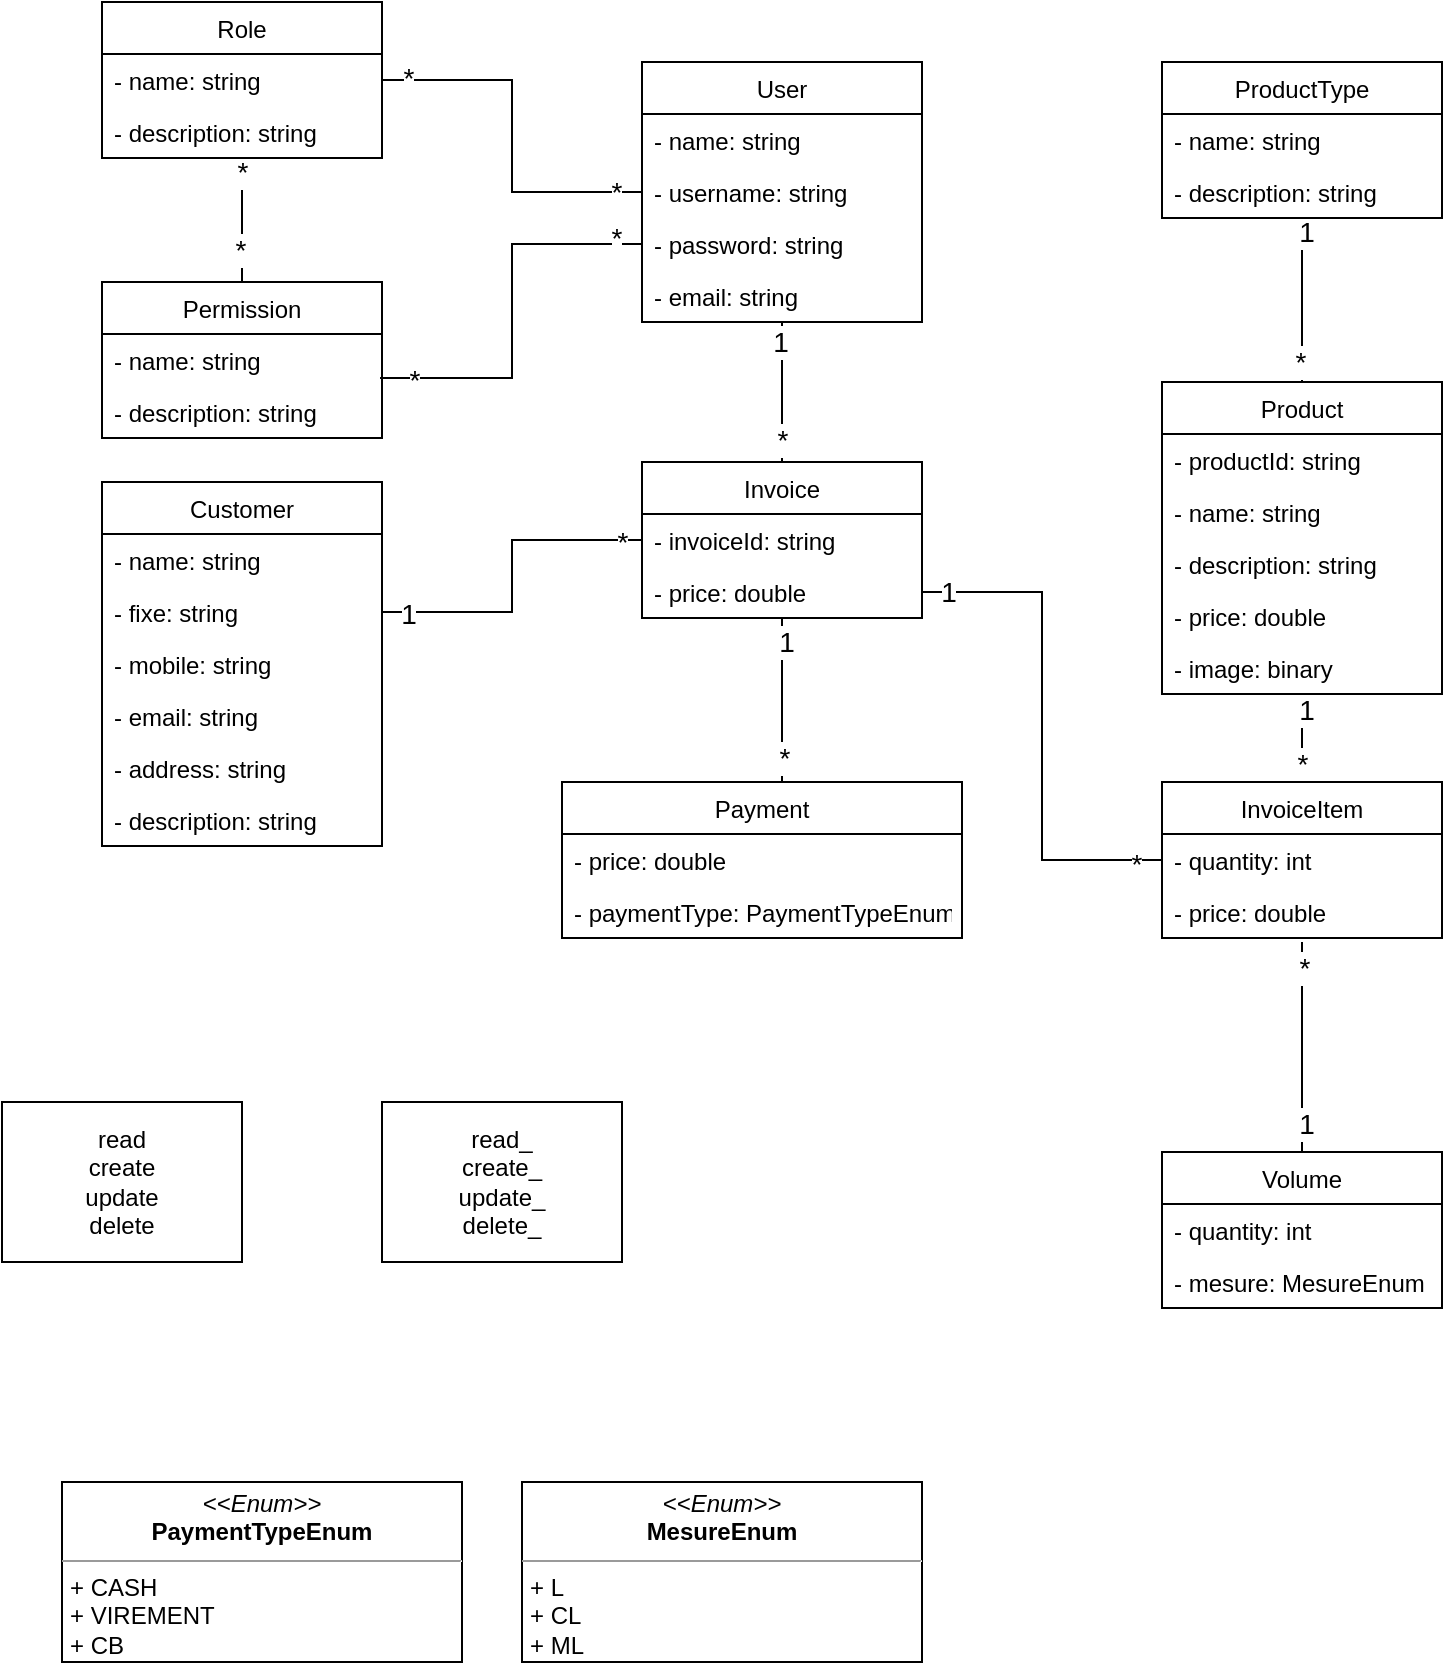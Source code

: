 <mxfile version="15.5.4" type="embed"><diagram id="qxNSoSG71GYbSTTbPRva" name="Page-1"><mxGraphModel dx="740" dy="537" grid="1" gridSize="10" guides="1" tooltips="1" connect="1" arrows="1" fold="1" page="1" pageScale="1" pageWidth="827" pageHeight="1169" math="0" shadow="0"><root><mxCell id="0"/><mxCell id="1" parent="0"/><mxCell id="Ek9n73prsNn7vPPhgxyE-56" style="edgeStyle=orthogonalEdgeStyle;rounded=0;orthogonalLoop=1;jettySize=auto;html=1;entryX=0.5;entryY=0;entryDx=0;entryDy=0;fontSize=14;endArrow=none;endFill=0;" parent="1" source="Ek9n73prsNn7vPPhgxyE-5" target="Ek9n73prsNn7vPPhgxyE-35" edge="1"><mxGeometry relative="1" as="geometry"/></mxCell><mxCell id="Ek9n73prsNn7vPPhgxyE-57" value="*" style="edgeLabel;html=1;align=center;verticalAlign=middle;resizable=0;points=[];fontSize=14;" parent="Ek9n73prsNn7vPPhgxyE-56" vertex="1" connectable="0"><mxGeometry x="0.686" relative="1" as="geometry"><mxPoint as="offset"/></mxGeometry></mxCell><mxCell id="Ek9n73prsNn7vPPhgxyE-58" value="1" style="edgeLabel;html=1;align=center;verticalAlign=middle;resizable=0;points=[];fontSize=14;" parent="Ek9n73prsNn7vPPhgxyE-56" vertex="1" connectable="0"><mxGeometry x="-0.714" y="-1" relative="1" as="geometry"><mxPoint as="offset"/></mxGeometry></mxCell><mxCell id="Ek9n73prsNn7vPPhgxyE-5" value="User" style="swimlane;fontStyle=0;childLayout=stackLayout;horizontal=1;startSize=26;fillColor=none;horizontalStack=0;resizeParent=1;resizeParentMax=0;resizeLast=0;collapsible=1;marginBottom=0;" parent="1" vertex="1"><mxGeometry x="330" y="40" width="140" height="130" as="geometry"/></mxCell><mxCell id="Ek9n73prsNn7vPPhgxyE-11" value="- name: string" style="text;strokeColor=none;fillColor=none;align=left;verticalAlign=top;spacingLeft=4;spacingRight=4;overflow=hidden;rotatable=0;points=[[0,0.5],[1,0.5]];portConstraint=eastwest;" parent="Ek9n73prsNn7vPPhgxyE-5" vertex="1"><mxGeometry y="26" width="140" height="26" as="geometry"/></mxCell><mxCell id="Ek9n73prsNn7vPPhgxyE-6" value="- username: string" style="text;strokeColor=none;fillColor=none;align=left;verticalAlign=top;spacingLeft=4;spacingRight=4;overflow=hidden;rotatable=0;points=[[0,0.5],[1,0.5]];portConstraint=eastwest;" parent="Ek9n73prsNn7vPPhgxyE-5" vertex="1"><mxGeometry y="52" width="140" height="26" as="geometry"/></mxCell><mxCell id="Ek9n73prsNn7vPPhgxyE-7" value="- password: string" style="text;strokeColor=none;fillColor=none;align=left;verticalAlign=top;spacingLeft=4;spacingRight=4;overflow=hidden;rotatable=0;points=[[0,0.5],[1,0.5]];portConstraint=eastwest;" parent="Ek9n73prsNn7vPPhgxyE-5" vertex="1"><mxGeometry y="78" width="140" height="26" as="geometry"/></mxCell><mxCell id="Ek9n73prsNn7vPPhgxyE-8" value="- email: string" style="text;strokeColor=none;fillColor=none;align=left;verticalAlign=top;spacingLeft=4;spacingRight=4;overflow=hidden;rotatable=0;points=[[0,0.5],[1,0.5]];portConstraint=eastwest;" parent="Ek9n73prsNn7vPPhgxyE-5" vertex="1"><mxGeometry y="104" width="140" height="26" as="geometry"/></mxCell><mxCell id="4" style="edgeStyle=orthogonalEdgeStyle;rounded=0;orthogonalLoop=1;jettySize=auto;html=1;endArrow=none;endFill=0;" parent="1" source="Ek9n73prsNn7vPPhgxyE-12" target="Ek9n73prsNn7vPPhgxyE-17" edge="1"><mxGeometry relative="1" as="geometry"/></mxCell><mxCell id="5" value="&lt;font style=&quot;font-size: 14px&quot;&gt;*&lt;/font&gt;" style="edgeLabel;html=1;align=center;verticalAlign=middle;resizable=0;points=[];" parent="4" vertex="1" connectable="0"><mxGeometry x="-0.774" relative="1" as="geometry"><mxPoint as="offset"/></mxGeometry></mxCell><mxCell id="6" value="*" style="edgeLabel;html=1;align=center;verticalAlign=middle;resizable=0;points=[];fontSize=14;" parent="4" vertex="1" connectable="0"><mxGeometry x="0.484" y="-1" relative="1" as="geometry"><mxPoint as="offset"/></mxGeometry></mxCell><mxCell id="Ek9n73prsNn7vPPhgxyE-12" value="Role" style="swimlane;fontStyle=0;childLayout=stackLayout;horizontal=1;startSize=26;fillColor=none;horizontalStack=0;resizeParent=1;resizeParentMax=0;resizeLast=0;collapsible=1;marginBottom=0;" parent="1" vertex="1"><mxGeometry x="60" y="10" width="140" height="78" as="geometry"/></mxCell><mxCell id="Ek9n73prsNn7vPPhgxyE-13" value="- name: string" style="text;strokeColor=none;fillColor=none;align=left;verticalAlign=top;spacingLeft=4;spacingRight=4;overflow=hidden;rotatable=0;points=[[0,0.5],[1,0.5]];portConstraint=eastwest;" parent="Ek9n73prsNn7vPPhgxyE-12" vertex="1"><mxGeometry y="26" width="140" height="26" as="geometry"/></mxCell><mxCell id="Ek9n73prsNn7vPPhgxyE-14" value="- description: string" style="text;strokeColor=none;fillColor=none;align=left;verticalAlign=top;spacingLeft=4;spacingRight=4;overflow=hidden;rotatable=0;points=[[0,0.5],[1,0.5]];portConstraint=eastwest;" parent="Ek9n73prsNn7vPPhgxyE-12" vertex="1"><mxGeometry y="52" width="140" height="26" as="geometry"/></mxCell><mxCell id="Ek9n73prsNn7vPPhgxyE-17" value="Permission" style="swimlane;fontStyle=0;childLayout=stackLayout;horizontal=1;startSize=26;fillColor=none;horizontalStack=0;resizeParent=1;resizeParentMax=0;resizeLast=0;collapsible=1;marginBottom=0;" parent="1" vertex="1"><mxGeometry x="60" y="150" width="140" height="78" as="geometry"/></mxCell><mxCell id="Ek9n73prsNn7vPPhgxyE-18" value="- name: string" style="text;strokeColor=none;fillColor=none;align=left;verticalAlign=top;spacingLeft=4;spacingRight=4;overflow=hidden;rotatable=0;points=[[0,0.5],[1,0.5]];portConstraint=eastwest;" parent="Ek9n73prsNn7vPPhgxyE-17" vertex="1"><mxGeometry y="26" width="140" height="26" as="geometry"/></mxCell><mxCell id="Ek9n73prsNn7vPPhgxyE-19" value="- description: string" style="text;strokeColor=none;fillColor=none;align=left;verticalAlign=top;spacingLeft=4;spacingRight=4;overflow=hidden;rotatable=0;points=[[0,0.5],[1,0.5]];portConstraint=eastwest;" parent="Ek9n73prsNn7vPPhgxyE-17" vertex="1"><mxGeometry y="52" width="140" height="26" as="geometry"/></mxCell><mxCell id="Ek9n73prsNn7vPPhgxyE-65" style="edgeStyle=orthogonalEdgeStyle;rounded=0;orthogonalLoop=1;jettySize=auto;html=1;fontSize=14;endArrow=none;endFill=0;" parent="1" source="Ek9n73prsNn7vPPhgxyE-20" target="Ek9n73prsNn7vPPhgxyE-30" edge="1"><mxGeometry relative="1" as="geometry"/></mxCell><mxCell id="Ek9n73prsNn7vPPhgxyE-66" value="*" style="edgeLabel;html=1;align=center;verticalAlign=middle;resizable=0;points=[];fontSize=14;" parent="Ek9n73prsNn7vPPhgxyE-65" vertex="1" connectable="0"><mxGeometry x="0.6" relative="1" as="geometry"><mxPoint as="offset"/></mxGeometry></mxCell><mxCell id="Ek9n73prsNn7vPPhgxyE-67" value="1" style="edgeLabel;html=1;align=center;verticalAlign=middle;resizable=0;points=[];fontSize=14;" parent="Ek9n73prsNn7vPPhgxyE-65" vertex="1" connectable="0"><mxGeometry x="-0.629" y="2" relative="1" as="geometry"><mxPoint as="offset"/></mxGeometry></mxCell><mxCell id="Ek9n73prsNn7vPPhgxyE-20" value="Product" style="swimlane;fontStyle=0;childLayout=stackLayout;horizontal=1;startSize=26;fillColor=none;horizontalStack=0;resizeParent=1;resizeParentMax=0;resizeLast=0;collapsible=1;marginBottom=0;" parent="1" vertex="1"><mxGeometry x="590" y="200" width="140" height="156" as="geometry"/></mxCell><mxCell id="2" value="- productId: string" style="text;strokeColor=none;fillColor=none;align=left;verticalAlign=top;spacingLeft=4;spacingRight=4;overflow=hidden;rotatable=0;points=[[0,0.5],[1,0.5]];portConstraint=eastwest;" parent="Ek9n73prsNn7vPPhgxyE-20" vertex="1"><mxGeometry y="26" width="140" height="26" as="geometry"/></mxCell><mxCell id="Ek9n73prsNn7vPPhgxyE-21" value="- name: string" style="text;strokeColor=none;fillColor=none;align=left;verticalAlign=top;spacingLeft=4;spacingRight=4;overflow=hidden;rotatable=0;points=[[0,0.5],[1,0.5]];portConstraint=eastwest;" parent="Ek9n73prsNn7vPPhgxyE-20" vertex="1"><mxGeometry y="52" width="140" height="26" as="geometry"/></mxCell><mxCell id="Ek9n73prsNn7vPPhgxyE-22" value="- description: string" style="text;strokeColor=none;fillColor=none;align=left;verticalAlign=top;spacingLeft=4;spacingRight=4;overflow=hidden;rotatable=0;points=[[0,0.5],[1,0.5]];portConstraint=eastwest;" parent="Ek9n73prsNn7vPPhgxyE-20" vertex="1"><mxGeometry y="78" width="140" height="26" as="geometry"/></mxCell><mxCell id="Ek9n73prsNn7vPPhgxyE-23" value="- price: double" style="text;strokeColor=none;fillColor=none;align=left;verticalAlign=top;spacingLeft=4;spacingRight=4;overflow=hidden;rotatable=0;points=[[0,0.5],[1,0.5]];portConstraint=eastwest;" parent="Ek9n73prsNn7vPPhgxyE-20" vertex="1"><mxGeometry y="104" width="140" height="26" as="geometry"/></mxCell><mxCell id="Ek9n73prsNn7vPPhgxyE-24" value="- image: binary" style="text;strokeColor=none;fillColor=none;align=left;verticalAlign=top;spacingLeft=4;spacingRight=4;overflow=hidden;rotatable=0;points=[[0,0.5],[1,0.5]];portConstraint=eastwest;" parent="Ek9n73prsNn7vPPhgxyE-20" vertex="1"><mxGeometry y="130" width="140" height="26" as="geometry"/></mxCell><mxCell id="Ek9n73prsNn7vPPhgxyE-71" style="edgeStyle=orthogonalEdgeStyle;rounded=0;orthogonalLoop=1;jettySize=auto;html=1;entryX=0.5;entryY=0;entryDx=0;entryDy=0;fontSize=14;endArrow=none;endFill=0;" parent="1" source="Ek9n73prsNn7vPPhgxyE-25" target="Ek9n73prsNn7vPPhgxyE-20" edge="1"><mxGeometry relative="1" as="geometry"/></mxCell><mxCell id="Ek9n73prsNn7vPPhgxyE-72" value="1" style="edgeLabel;html=1;align=center;verticalAlign=middle;resizable=0;points=[];fontSize=14;" parent="Ek9n73prsNn7vPPhgxyE-71" vertex="1" connectable="0"><mxGeometry x="-0.829" y="2" relative="1" as="geometry"><mxPoint as="offset"/></mxGeometry></mxCell><mxCell id="Ek9n73prsNn7vPPhgxyE-73" value="*" style="edgeLabel;html=1;align=center;verticalAlign=middle;resizable=0;points=[];fontSize=14;" parent="Ek9n73prsNn7vPPhgxyE-71" vertex="1" connectable="0"><mxGeometry x="0.756" y="3" relative="1" as="geometry"><mxPoint x="-4" as="offset"/></mxGeometry></mxCell><mxCell id="Ek9n73prsNn7vPPhgxyE-25" value="ProductType" style="swimlane;fontStyle=0;childLayout=stackLayout;horizontal=1;startSize=26;fillColor=none;horizontalStack=0;resizeParent=1;resizeParentMax=0;resizeLast=0;collapsible=1;marginBottom=0;" parent="1" vertex="1"><mxGeometry x="590" y="40" width="140" height="78" as="geometry"/></mxCell><mxCell id="Ek9n73prsNn7vPPhgxyE-26" value="- name: string" style="text;strokeColor=none;fillColor=none;align=left;verticalAlign=top;spacingLeft=4;spacingRight=4;overflow=hidden;rotatable=0;points=[[0,0.5],[1,0.5]];portConstraint=eastwest;" parent="Ek9n73prsNn7vPPhgxyE-25" vertex="1"><mxGeometry y="26" width="140" height="26" as="geometry"/></mxCell><mxCell id="Ek9n73prsNn7vPPhgxyE-27" value="- description: string" style="text;strokeColor=none;fillColor=none;align=left;verticalAlign=top;spacingLeft=4;spacingRight=4;overflow=hidden;rotatable=0;points=[[0,0.5],[1,0.5]];portConstraint=eastwest;" parent="Ek9n73prsNn7vPPhgxyE-25" vertex="1"><mxGeometry y="52" width="140" height="26" as="geometry"/></mxCell><mxCell id="Ek9n73prsNn7vPPhgxyE-30" value="InvoiceItem" style="swimlane;fontStyle=0;childLayout=stackLayout;horizontal=1;startSize=26;fillColor=none;horizontalStack=0;resizeParent=1;resizeParentMax=0;resizeLast=0;collapsible=1;marginBottom=0;" parent="1" vertex="1"><mxGeometry x="590" y="400" width="140" height="78" as="geometry"/></mxCell><mxCell id="Ek9n73prsNn7vPPhgxyE-31" value="- quantity: int" style="text;strokeColor=none;fillColor=none;align=left;verticalAlign=top;spacingLeft=4;spacingRight=4;overflow=hidden;rotatable=0;points=[[0,0.5],[1,0.5]];portConstraint=eastwest;" parent="Ek9n73prsNn7vPPhgxyE-30" vertex="1"><mxGeometry y="26" width="140" height="26" as="geometry"/></mxCell><mxCell id="Ek9n73prsNn7vPPhgxyE-33" value="- price: double" style="text;strokeColor=none;fillColor=none;align=left;verticalAlign=top;spacingLeft=4;spacingRight=4;overflow=hidden;rotatable=0;points=[[0,0.5],[1,0.5]];portConstraint=eastwest;" parent="Ek9n73prsNn7vPPhgxyE-30" vertex="1"><mxGeometry y="52" width="140" height="26" as="geometry"/></mxCell><mxCell id="Ek9n73prsNn7vPPhgxyE-68" style="edgeStyle=orthogonalEdgeStyle;rounded=0;orthogonalLoop=1;jettySize=auto;html=1;entryX=0.55;entryY=0;entryDx=0;entryDy=0;entryPerimeter=0;fontSize=14;endArrow=none;endFill=0;" parent="1" source="Ek9n73prsNn7vPPhgxyE-35" target="Ek9n73prsNn7vPPhgxyE-38" edge="1"><mxGeometry relative="1" as="geometry"/></mxCell><mxCell id="Ek9n73prsNn7vPPhgxyE-69" value="1" style="edgeLabel;html=1;align=center;verticalAlign=middle;resizable=0;points=[];fontSize=14;" parent="Ek9n73prsNn7vPPhgxyE-68" vertex="1" connectable="0"><mxGeometry x="-0.707" y="2" relative="1" as="geometry"><mxPoint as="offset"/></mxGeometry></mxCell><mxCell id="Ek9n73prsNn7vPPhgxyE-70" value="*" style="edgeLabel;html=1;align=center;verticalAlign=middle;resizable=0;points=[];fontSize=14;" parent="Ek9n73prsNn7vPPhgxyE-68" vertex="1" connectable="0"><mxGeometry x="0.707" y="1" relative="1" as="geometry"><mxPoint as="offset"/></mxGeometry></mxCell><mxCell id="Ek9n73prsNn7vPPhgxyE-35" value="Invoice" style="swimlane;fontStyle=0;childLayout=stackLayout;horizontal=1;startSize=26;fillColor=none;horizontalStack=0;resizeParent=1;resizeParentMax=0;resizeLast=0;collapsible=1;marginBottom=0;" parent="1" vertex="1"><mxGeometry x="330" y="240" width="140" height="78" as="geometry"/></mxCell><mxCell id="Ek9n73prsNn7vPPhgxyE-45" value="- invoiceId: string" style="text;strokeColor=none;fillColor=none;align=left;verticalAlign=top;spacingLeft=4;spacingRight=4;overflow=hidden;rotatable=0;points=[[0,0.5],[1,0.5]];portConstraint=eastwest;" parent="Ek9n73prsNn7vPPhgxyE-35" vertex="1"><mxGeometry y="26" width="140" height="26" as="geometry"/></mxCell><mxCell id="Ek9n73prsNn7vPPhgxyE-37" value="- price: double" style="text;strokeColor=none;fillColor=none;align=left;verticalAlign=top;spacingLeft=4;spacingRight=4;overflow=hidden;rotatable=0;points=[[0,0.5],[1,0.5]];portConstraint=eastwest;" parent="Ek9n73prsNn7vPPhgxyE-35" vertex="1"><mxGeometry y="52" width="140" height="26" as="geometry"/></mxCell><mxCell id="Ek9n73prsNn7vPPhgxyE-38" value="Payment" style="swimlane;fontStyle=0;childLayout=stackLayout;horizontal=1;startSize=26;fillColor=none;horizontalStack=0;resizeParent=1;resizeParentMax=0;resizeLast=0;collapsible=1;marginBottom=0;" parent="1" vertex="1"><mxGeometry x="290" y="400" width="200" height="78" as="geometry"/></mxCell><mxCell id="Ek9n73prsNn7vPPhgxyE-39" value="- price: double" style="text;strokeColor=none;fillColor=none;align=left;verticalAlign=top;spacingLeft=4;spacingRight=4;overflow=hidden;rotatable=0;points=[[0,0.5],[1,0.5]];portConstraint=eastwest;" parent="Ek9n73prsNn7vPPhgxyE-38" vertex="1"><mxGeometry y="26" width="200" height="26" as="geometry"/></mxCell><mxCell id="Ek9n73prsNn7vPPhgxyE-40" value="- paymentType: PaymentTypeEnum" style="text;strokeColor=none;fillColor=none;align=left;verticalAlign=top;spacingLeft=4;spacingRight=4;overflow=hidden;rotatable=0;points=[[0,0.5],[1,0.5]];portConstraint=eastwest;" parent="Ek9n73prsNn7vPPhgxyE-38" vertex="1"><mxGeometry y="52" width="200" height="26" as="geometry"/></mxCell><mxCell id="Ek9n73prsNn7vPPhgxyE-41" value="&lt;p style=&quot;margin: 0px ; margin-top: 4px ; text-align: center&quot;&gt;&lt;i&gt;&amp;lt;&amp;lt;Enum&amp;gt;&amp;gt;&lt;/i&gt;&lt;br&gt;&lt;b&gt;MesureEnum&lt;/b&gt;&lt;/p&gt;&lt;hr size=&quot;1&quot;&gt;&lt;p style=&quot;margin: 0px ; margin-left: 4px&quot;&gt;+ L&lt;br&gt;+ CL&lt;/p&gt;&lt;p style=&quot;margin: 0px ; margin-left: 4px&quot;&gt;+ ML&lt;/p&gt;&lt;hr size=&quot;1&quot;&gt;&lt;p style=&quot;margin: 0px ; margin-left: 4px&quot;&gt;&lt;br&gt;&lt;/p&gt;" style="verticalAlign=top;align=left;overflow=fill;fontSize=12;fontFamily=Helvetica;html=1;" parent="1" vertex="1"><mxGeometry x="270" y="750" width="200" height="90" as="geometry"/></mxCell><mxCell id="Ek9n73prsNn7vPPhgxyE-42" value="Customer" style="swimlane;fontStyle=0;childLayout=stackLayout;horizontal=1;startSize=26;fillColor=none;horizontalStack=0;resizeParent=1;resizeParentMax=0;resizeLast=0;collapsible=1;marginBottom=0;" parent="1" vertex="1"><mxGeometry x="60" y="250" width="140" height="182" as="geometry"/></mxCell><mxCell id="Ek9n73prsNn7vPPhgxyE-43" value="- name: string" style="text;strokeColor=none;fillColor=none;align=left;verticalAlign=top;spacingLeft=4;spacingRight=4;overflow=hidden;rotatable=0;points=[[0,0.5],[1,0.5]];portConstraint=eastwest;" parent="Ek9n73prsNn7vPPhgxyE-42" vertex="1"><mxGeometry y="26" width="140" height="26" as="geometry"/></mxCell><mxCell id="Ek9n73prsNn7vPPhgxyE-46" value="- fixe: string" style="text;strokeColor=none;fillColor=none;align=left;verticalAlign=top;spacingLeft=4;spacingRight=4;overflow=hidden;rotatable=0;points=[[0,0.5],[1,0.5]];portConstraint=eastwest;" parent="Ek9n73prsNn7vPPhgxyE-42" vertex="1"><mxGeometry y="52" width="140" height="26" as="geometry"/></mxCell><mxCell id="Ek9n73prsNn7vPPhgxyE-47" value="- mobile: string" style="text;strokeColor=none;fillColor=none;align=left;verticalAlign=top;spacingLeft=4;spacingRight=4;overflow=hidden;rotatable=0;points=[[0,0.5],[1,0.5]];portConstraint=eastwest;" parent="Ek9n73prsNn7vPPhgxyE-42" vertex="1"><mxGeometry y="78" width="140" height="26" as="geometry"/></mxCell><mxCell id="Ek9n73prsNn7vPPhgxyE-48" value="- email: string" style="text;strokeColor=none;fillColor=none;align=left;verticalAlign=top;spacingLeft=4;spacingRight=4;overflow=hidden;rotatable=0;points=[[0,0.5],[1,0.5]];portConstraint=eastwest;" parent="Ek9n73prsNn7vPPhgxyE-42" vertex="1"><mxGeometry y="104" width="140" height="26" as="geometry"/></mxCell><mxCell id="3" value="- address: string" style="text;strokeColor=none;fillColor=none;align=left;verticalAlign=top;spacingLeft=4;spacingRight=4;overflow=hidden;rotatable=0;points=[[0,0.5],[1,0.5]];portConstraint=eastwest;" parent="Ek9n73prsNn7vPPhgxyE-42" vertex="1"><mxGeometry y="130" width="140" height="26" as="geometry"/></mxCell><mxCell id="Ek9n73prsNn7vPPhgxyE-44" value="- description: string" style="text;strokeColor=none;fillColor=none;align=left;verticalAlign=top;spacingLeft=4;spacingRight=4;overflow=hidden;rotatable=0;points=[[0,0.5],[1,0.5]];portConstraint=eastwest;" parent="Ek9n73prsNn7vPPhgxyE-42" vertex="1"><mxGeometry y="156" width="140" height="26" as="geometry"/></mxCell><mxCell id="Ek9n73prsNn7vPPhgxyE-49" style="edgeStyle=orthogonalEdgeStyle;rounded=0;orthogonalLoop=1;jettySize=auto;html=1;endArrow=none;endFill=0;" parent="1" source="Ek9n73prsNn7vPPhgxyE-6" target="Ek9n73prsNn7vPPhgxyE-13" edge="1"><mxGeometry relative="1" as="geometry"/></mxCell><mxCell id="Ek9n73prsNn7vPPhgxyE-50" value="&lt;font style=&quot;font-size: 14px&quot;&gt;*&lt;/font&gt;" style="edgeLabel;html=1;align=center;verticalAlign=middle;resizable=0;points=[];" parent="Ek9n73prsNn7vPPhgxyE-49" vertex="1" connectable="0"><mxGeometry x="0.859" y="-1" relative="1" as="geometry"><mxPoint as="offset"/></mxGeometry></mxCell><mxCell id="Ek9n73prsNn7vPPhgxyE-55" value="*" style="edgeLabel;html=1;align=center;verticalAlign=middle;resizable=0;points=[];fontSize=14;" parent="Ek9n73prsNn7vPPhgxyE-49" vertex="1" connectable="0"><mxGeometry x="-0.859" relative="1" as="geometry"><mxPoint as="offset"/></mxGeometry></mxCell><mxCell id="Ek9n73prsNn7vPPhgxyE-52" style="edgeStyle=orthogonalEdgeStyle;rounded=0;orthogonalLoop=1;jettySize=auto;html=1;entryX=0.993;entryY=0.846;entryDx=0;entryDy=0;entryPerimeter=0;endArrow=none;endFill=0;" parent="1" source="Ek9n73prsNn7vPPhgxyE-7" target="Ek9n73prsNn7vPPhgxyE-18" edge="1"><mxGeometry relative="1" as="geometry"/></mxCell><mxCell id="Ek9n73prsNn7vPPhgxyE-53" value="&lt;font style=&quot;font-size: 14px;&quot;&gt;*&lt;/font&gt;" style="edgeLabel;html=1;align=center;verticalAlign=middle;resizable=0;points=[];" parent="Ek9n73prsNn7vPPhgxyE-52" vertex="1" connectable="0"><mxGeometry x="0.829" y="1" relative="1" as="geometry"><mxPoint as="offset"/></mxGeometry></mxCell><mxCell id="Ek9n73prsNn7vPPhgxyE-54" value="*" style="edgeLabel;html=1;align=center;verticalAlign=middle;resizable=0;points=[];fontSize=14;" parent="Ek9n73prsNn7vPPhgxyE-52" vertex="1" connectable="0"><mxGeometry x="-0.869" y="-3" relative="1" as="geometry"><mxPoint as="offset"/></mxGeometry></mxCell><mxCell id="Ek9n73prsNn7vPPhgxyE-59" style="edgeStyle=orthogonalEdgeStyle;rounded=0;orthogonalLoop=1;jettySize=auto;html=1;fontSize=14;endArrow=none;endFill=0;" parent="1" source="Ek9n73prsNn7vPPhgxyE-46" target="Ek9n73prsNn7vPPhgxyE-45" edge="1"><mxGeometry relative="1" as="geometry"/></mxCell><mxCell id="Ek9n73prsNn7vPPhgxyE-60" value="1" style="edgeLabel;html=1;align=center;verticalAlign=middle;resizable=0;points=[];fontSize=14;" parent="Ek9n73prsNn7vPPhgxyE-59" vertex="1" connectable="0"><mxGeometry x="-0.843" y="-1" relative="1" as="geometry"><mxPoint as="offset"/></mxGeometry></mxCell><mxCell id="Ek9n73prsNn7vPPhgxyE-61" value="*" style="edgeLabel;html=1;align=center;verticalAlign=middle;resizable=0;points=[];fontSize=14;" parent="Ek9n73prsNn7vPPhgxyE-59" vertex="1" connectable="0"><mxGeometry x="0.879" y="-1" relative="1" as="geometry"><mxPoint as="offset"/></mxGeometry></mxCell><mxCell id="Ek9n73prsNn7vPPhgxyE-62" style="edgeStyle=orthogonalEdgeStyle;rounded=0;orthogonalLoop=1;jettySize=auto;html=1;entryX=0;entryY=0.5;entryDx=0;entryDy=0;fontSize=14;endArrow=none;endFill=0;" parent="1" source="Ek9n73prsNn7vPPhgxyE-37" target="Ek9n73prsNn7vPPhgxyE-31" edge="1"><mxGeometry relative="1" as="geometry"/></mxCell><mxCell id="Ek9n73prsNn7vPPhgxyE-63" value="1" style="edgeLabel;html=1;align=center;verticalAlign=middle;resizable=0;points=[];fontSize=14;" parent="Ek9n73prsNn7vPPhgxyE-62" vertex="1" connectable="0"><mxGeometry x="-0.898" relative="1" as="geometry"><mxPoint as="offset"/></mxGeometry></mxCell><mxCell id="Ek9n73prsNn7vPPhgxyE-64" value="*" style="edgeLabel;html=1;align=center;verticalAlign=middle;resizable=0;points=[];fontSize=14;" parent="Ek9n73prsNn7vPPhgxyE-62" vertex="1" connectable="0"><mxGeometry x="0.898" y="-2" relative="1" as="geometry"><mxPoint as="offset"/></mxGeometry></mxCell><mxCell id="7" value="read&lt;br&gt;create&lt;br&gt;update&lt;br&gt;delete" style="rounded=0;whiteSpace=wrap;html=1;" parent="1" vertex="1"><mxGeometry x="10" y="560" width="120" height="80" as="geometry"/></mxCell><mxCell id="8" value="read_&lt;br&gt;create_&lt;br&gt;update_&lt;br&gt;delete_" style="rounded=0;whiteSpace=wrap;html=1;" parent="1" vertex="1"><mxGeometry x="200" y="560" width="120" height="80" as="geometry"/></mxCell><mxCell id="12" style="edgeStyle=orthogonalEdgeStyle;rounded=0;orthogonalLoop=1;jettySize=auto;html=1;endArrow=none;endFill=0;" edge="1" parent="1" source="9"><mxGeometry relative="1" as="geometry"><mxPoint x="660" y="480" as="targetPoint"/></mxGeometry></mxCell><mxCell id="13" value="&lt;font style=&quot;font-size: 14px&quot;&gt;*&lt;/font&gt;" style="edgeLabel;html=1;align=center;verticalAlign=middle;resizable=0;points=[];" vertex="1" connectable="0" parent="12"><mxGeometry x="0.752" y="-1" relative="1" as="geometry"><mxPoint as="offset"/></mxGeometry></mxCell><mxCell id="14" value="1" style="edgeLabel;html=1;align=center;verticalAlign=middle;resizable=0;points=[];fontSize=14;" vertex="1" connectable="0" parent="12"><mxGeometry x="-0.733" y="-2" relative="1" as="geometry"><mxPoint as="offset"/></mxGeometry></mxCell><mxCell id="9" value="Volume" style="swimlane;fontStyle=0;childLayout=stackLayout;horizontal=1;startSize=26;fillColor=none;horizontalStack=0;resizeParent=1;resizeParentMax=0;resizeLast=0;collapsible=1;marginBottom=0;" vertex="1" parent="1"><mxGeometry x="590" y="585" width="140" height="78" as="geometry"/></mxCell><mxCell id="10" value="- quantity: int" style="text;strokeColor=none;fillColor=none;align=left;verticalAlign=top;spacingLeft=4;spacingRight=4;overflow=hidden;rotatable=0;points=[[0,0.5],[1,0.5]];portConstraint=eastwest;" vertex="1" parent="9"><mxGeometry y="26" width="140" height="26" as="geometry"/></mxCell><mxCell id="11" value="- mesure: MesureEnum" style="text;strokeColor=none;fillColor=none;align=left;verticalAlign=top;spacingLeft=4;spacingRight=4;overflow=hidden;rotatable=0;points=[[0,0.5],[1,0.5]];portConstraint=eastwest;" vertex="1" parent="9"><mxGeometry y="52" width="140" height="26" as="geometry"/></mxCell><mxCell id="15" value="&lt;p style=&quot;margin: 0px ; margin-top: 4px ; text-align: center&quot;&gt;&lt;i&gt;&amp;lt;&amp;lt;Enum&amp;gt;&amp;gt;&lt;/i&gt;&lt;br&gt;&lt;b&gt;PaymentTypeEnum&lt;/b&gt;&lt;/p&gt;&lt;hr size=&quot;1&quot;&gt;&lt;p style=&quot;margin: 0px ; margin-left: 4px&quot;&gt;+ CASH&lt;br&gt;+ VIREMENT&lt;/p&gt;&lt;p style=&quot;margin: 0px ; margin-left: 4px&quot;&gt;+ CB&lt;/p&gt;&lt;hr size=&quot;1&quot;&gt;&lt;p style=&quot;margin: 0px ; margin-left: 4px&quot;&gt;&lt;br&gt;&lt;/p&gt;" style="verticalAlign=top;align=left;overflow=fill;fontSize=12;fontFamily=Helvetica;html=1;" vertex="1" parent="1"><mxGeometry x="40" y="750" width="200" height="90" as="geometry"/></mxCell></root></mxGraphModel></diagram></mxfile>